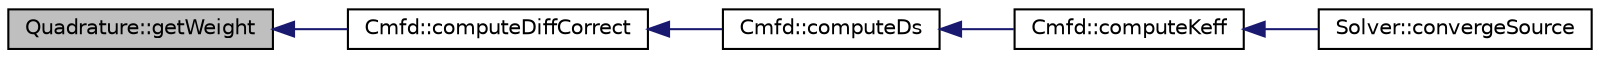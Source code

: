 digraph "Quadrature::getWeight"
{
  edge [fontname="Helvetica",fontsize="10",labelfontname="Helvetica",labelfontsize="10"];
  node [fontname="Helvetica",fontsize="10",shape=record];
  rankdir="LR";
  Node1 [label="Quadrature::getWeight",height=0.2,width=0.4,color="black", fillcolor="grey75", style="filled" fontcolor="black"];
  Node1 -> Node2 [dir="back",color="midnightblue",fontsize="10",style="solid",fontname="Helvetica"];
  Node2 [label="Cmfd::computeDiffCorrect",height=0.2,width=0.4,color="black", fillcolor="white", style="filled",URL="$classCmfd.html#add0bcdf4d8737d61b377b4dcd7a70d9d",tooltip="Compute diffusion correction factors to correct diffusion coefficients in optically thick mesh cells..."];
  Node2 -> Node3 [dir="back",color="midnightblue",fontsize="10",style="solid",fontname="Helvetica"];
  Node3 [label="Cmfd::computeDs",height=0.2,width=0.4,color="black", fillcolor="white", style="filled",URL="$classCmfd.html#a49638bfe6101933e7b76c156dd43d532",tooltip="Compute the diffusion coefficients:  - straight diffusion coefficient  - surface diffusion coefficien..."];
  Node3 -> Node4 [dir="back",color="midnightblue",fontsize="10",style="solid",fontname="Helvetica"];
  Node4 [label="Cmfd::computeKeff",height=0.2,width=0.4,color="black", fillcolor="white", style="filled",URL="$classCmfd.html#ad3da57b100041e93e2ca8d6b89137775",tooltip="CMFD solver that solves the diffusion problem."];
  Node4 -> Node5 [dir="back",color="midnightblue",fontsize="10",style="solid",fontname="Helvetica"];
  Node5 [label="Solver::convergeSource",height=0.2,width=0.4,color="black", fillcolor="white", style="filled",URL="$classSolver.html#af8358a66a7cbd56339211f80a2365678",tooltip="Computes keff by performing a series of transport sweep and source updates."];
}
